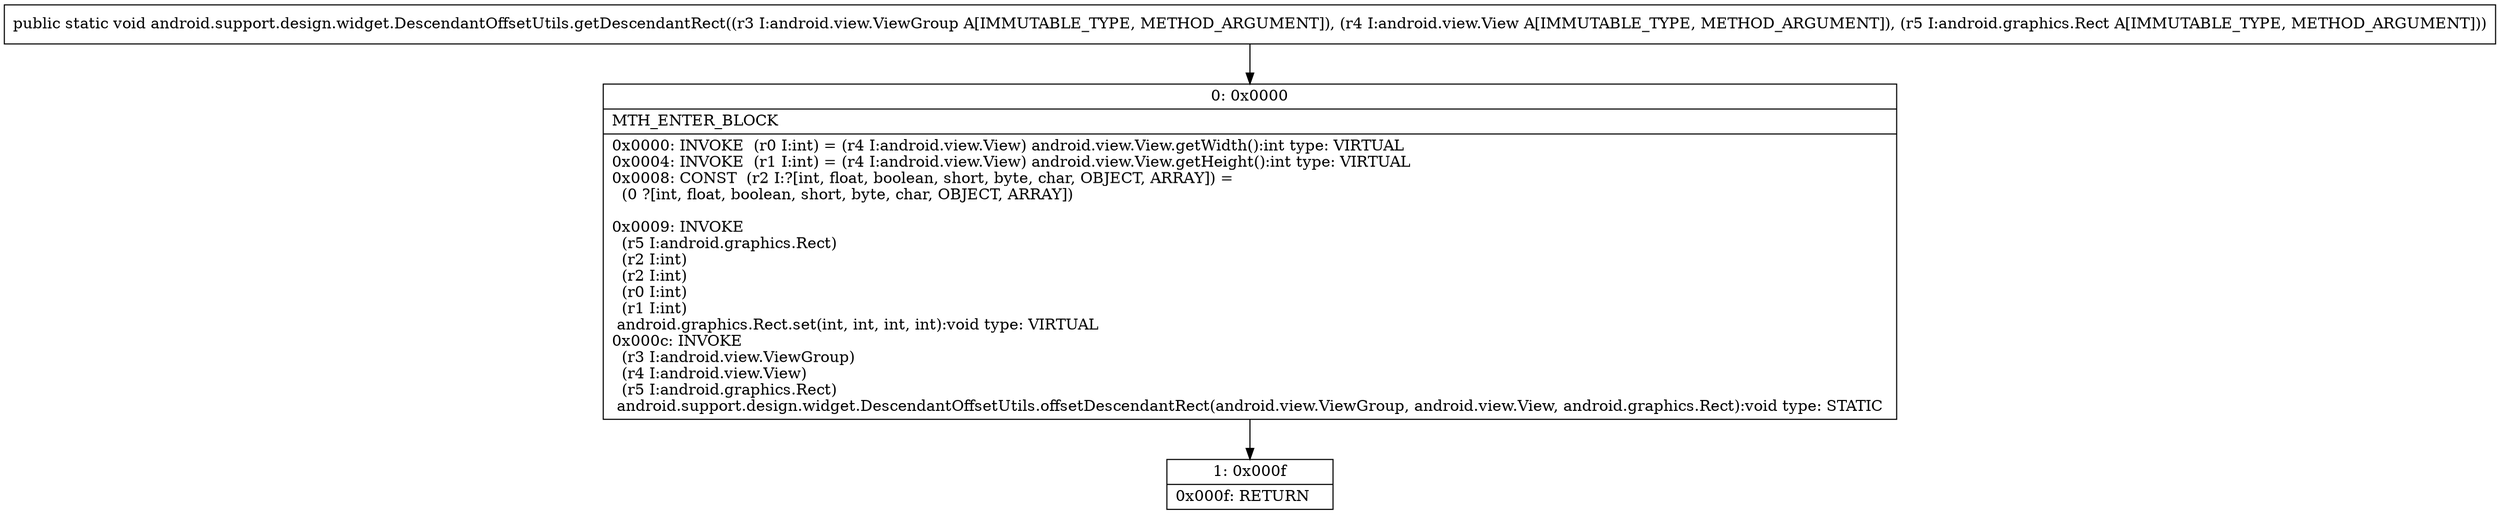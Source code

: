 digraph "CFG forandroid.support.design.widget.DescendantOffsetUtils.getDescendantRect(Landroid\/view\/ViewGroup;Landroid\/view\/View;Landroid\/graphics\/Rect;)V" {
Node_0 [shape=record,label="{0\:\ 0x0000|MTH_ENTER_BLOCK\l|0x0000: INVOKE  (r0 I:int) = (r4 I:android.view.View) android.view.View.getWidth():int type: VIRTUAL \l0x0004: INVOKE  (r1 I:int) = (r4 I:android.view.View) android.view.View.getHeight():int type: VIRTUAL \l0x0008: CONST  (r2 I:?[int, float, boolean, short, byte, char, OBJECT, ARRAY]) = \l  (0 ?[int, float, boolean, short, byte, char, OBJECT, ARRAY])\l \l0x0009: INVOKE  \l  (r5 I:android.graphics.Rect)\l  (r2 I:int)\l  (r2 I:int)\l  (r0 I:int)\l  (r1 I:int)\l android.graphics.Rect.set(int, int, int, int):void type: VIRTUAL \l0x000c: INVOKE  \l  (r3 I:android.view.ViewGroup)\l  (r4 I:android.view.View)\l  (r5 I:android.graphics.Rect)\l android.support.design.widget.DescendantOffsetUtils.offsetDescendantRect(android.view.ViewGroup, android.view.View, android.graphics.Rect):void type: STATIC \l}"];
Node_1 [shape=record,label="{1\:\ 0x000f|0x000f: RETURN   \l}"];
MethodNode[shape=record,label="{public static void android.support.design.widget.DescendantOffsetUtils.getDescendantRect((r3 I:android.view.ViewGroup A[IMMUTABLE_TYPE, METHOD_ARGUMENT]), (r4 I:android.view.View A[IMMUTABLE_TYPE, METHOD_ARGUMENT]), (r5 I:android.graphics.Rect A[IMMUTABLE_TYPE, METHOD_ARGUMENT])) }"];
MethodNode -> Node_0;
Node_0 -> Node_1;
}

